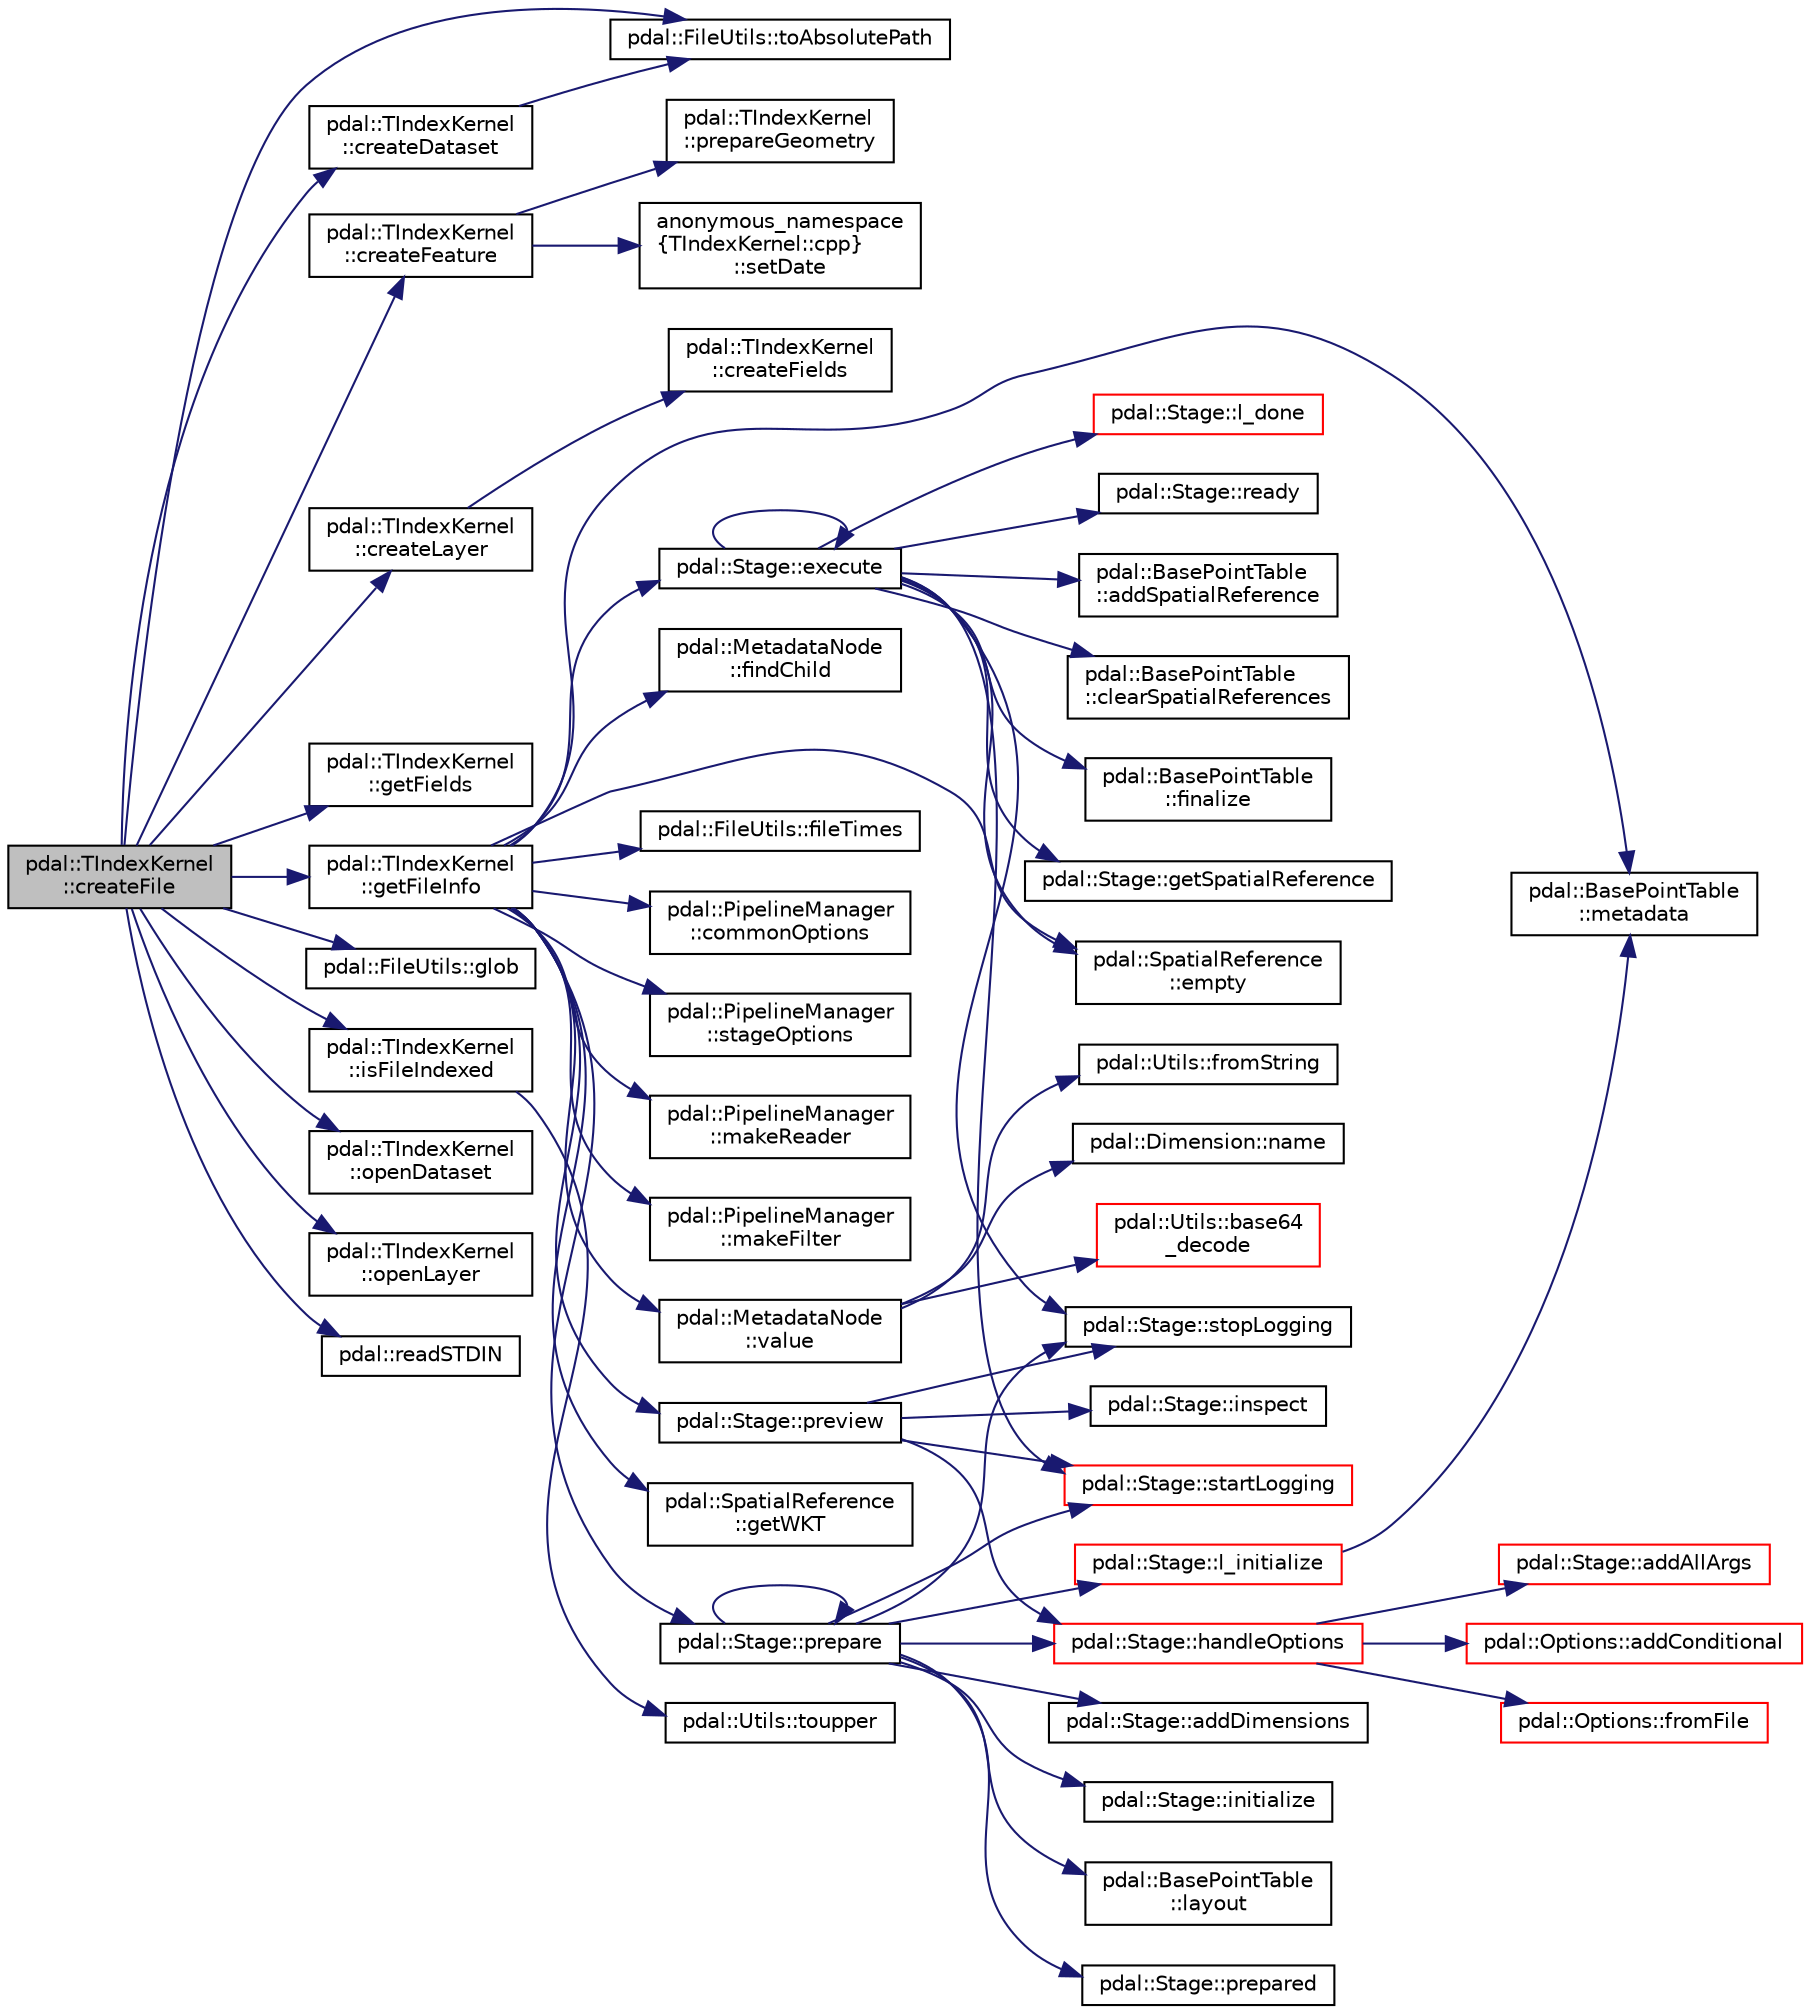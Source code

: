 digraph "pdal::TIndexKernel::createFile"
{
  edge [fontname="Helvetica",fontsize="10",labelfontname="Helvetica",labelfontsize="10"];
  node [fontname="Helvetica",fontsize="10",shape=record];
  rankdir="LR";
  Node1 [label="pdal::TIndexKernel\l::createFile",height=0.2,width=0.4,color="black", fillcolor="grey75", style="filled", fontcolor="black"];
  Node1 -> Node2 [color="midnightblue",fontsize="10",style="solid",fontname="Helvetica"];
  Node2 [label="pdal::TIndexKernel\l::createDataset",height=0.2,width=0.4,color="black", fillcolor="white", style="filled",URL="$classpdal_1_1TIndexKernel.html#ae511de33f76a080bb05de2d55340e287"];
  Node2 -> Node3 [color="midnightblue",fontsize="10",style="solid",fontname="Helvetica"];
  Node3 [label="pdal::FileUtils::toAbsolutePath",height=0.2,width=0.4,color="black", fillcolor="white", style="filled",URL="$namespacepdal_1_1FileUtils.html#a538c47da3e98daa37d68b568ca849ac9"];
  Node1 -> Node4 [color="midnightblue",fontsize="10",style="solid",fontname="Helvetica"];
  Node4 [label="pdal::TIndexKernel\l::createFeature",height=0.2,width=0.4,color="black", fillcolor="white", style="filled",URL="$classpdal_1_1TIndexKernel.html#a537134537ce3d8768886338a6c1f0b64"];
  Node4 -> Node5 [color="midnightblue",fontsize="10",style="solid",fontname="Helvetica"];
  Node5 [label="pdal::TIndexKernel\l::prepareGeometry",height=0.2,width=0.4,color="black", fillcolor="white", style="filled",URL="$classpdal_1_1TIndexKernel.html#a2519b2bf9b62ae5de923bc3bf3616fac"];
  Node4 -> Node6 [color="midnightblue",fontsize="10",style="solid",fontname="Helvetica"];
  Node6 [label="anonymous_namespace\l\{TIndexKernel::cpp\}\l::setDate",height=0.2,width=0.4,color="black", fillcolor="white", style="filled",URL="$namespaceanonymous__namespace_02TIndexKernel_8cpp_03.html#aa5dcc5b0045f0c64e1d246244b6cf9b6"];
  Node1 -> Node7 [color="midnightblue",fontsize="10",style="solid",fontname="Helvetica"];
  Node7 [label="pdal::TIndexKernel\l::createLayer",height=0.2,width=0.4,color="black", fillcolor="white", style="filled",URL="$classpdal_1_1TIndexKernel.html#a0b4559abb0baee96c620f04a9921dc6a"];
  Node7 -> Node8 [color="midnightblue",fontsize="10",style="solid",fontname="Helvetica"];
  Node8 [label="pdal::TIndexKernel\l::createFields",height=0.2,width=0.4,color="black", fillcolor="white", style="filled",URL="$classpdal_1_1TIndexKernel.html#a15c3acd7d2e1e4ca0387e757c72ddfe9"];
  Node1 -> Node9 [color="midnightblue",fontsize="10",style="solid",fontname="Helvetica"];
  Node9 [label="pdal::TIndexKernel\l::getFields",height=0.2,width=0.4,color="black", fillcolor="white", style="filled",URL="$classpdal_1_1TIndexKernel.html#aaeaace4cf110644eefb2432a46a815b3"];
  Node1 -> Node10 [color="midnightblue",fontsize="10",style="solid",fontname="Helvetica"];
  Node10 [label="pdal::TIndexKernel\l::getFileInfo",height=0.2,width=0.4,color="black", fillcolor="white", style="filled",URL="$classpdal_1_1TIndexKernel.html#a496ad191832c2af610f60ae5ef00d1d0"];
  Node10 -> Node11 [color="midnightblue",fontsize="10",style="solid",fontname="Helvetica"];
  Node11 [label="pdal::PipelineManager\l::commonOptions",height=0.2,width=0.4,color="black", fillcolor="white", style="filled",URL="$classpdal_1_1PipelineManager.html#a14f9cd803fa196fece034ccc9838ce24"];
  Node10 -> Node12 [color="midnightblue",fontsize="10",style="solid",fontname="Helvetica"];
  Node12 [label="pdal::PipelineManager\l::stageOptions",height=0.2,width=0.4,color="black", fillcolor="white", style="filled",URL="$classpdal_1_1PipelineManager.html#ace2121baba26bb17c43438584e7d2db2"];
  Node10 -> Node13 [color="midnightblue",fontsize="10",style="solid",fontname="Helvetica"];
  Node13 [label="pdal::PipelineManager\l::makeReader",height=0.2,width=0.4,color="black", fillcolor="white", style="filled",URL="$classpdal_1_1PipelineManager.html#a1ed693ba560749af6f5a20e73474b09b"];
  Node10 -> Node14 [color="midnightblue",fontsize="10",style="solid",fontname="Helvetica"];
  Node14 [label="pdal::PipelineManager\l::makeFilter",height=0.2,width=0.4,color="black", fillcolor="white", style="filled",URL="$classpdal_1_1PipelineManager.html#a8626f2e57d8d35b4e5379f36a842ccbf"];
  Node10 -> Node15 [color="midnightblue",fontsize="10",style="solid",fontname="Helvetica"];
  Node15 [label="pdal::Stage::preview",height=0.2,width=0.4,color="black", fillcolor="white", style="filled",URL="$classpdal_1_1Stage.html#a25bb5ef4315f98fb88657876077ae7e4"];
  Node15 -> Node16 [color="midnightblue",fontsize="10",style="solid",fontname="Helvetica"];
  Node16 [label="pdal::Stage::handleOptions",height=0.2,width=0.4,color="red", fillcolor="white", style="filled",URL="$classpdal_1_1Stage.html#a75f17f9b67f48f6aab1d98aadefc4d5c"];
  Node16 -> Node17 [color="midnightblue",fontsize="10",style="solid",fontname="Helvetica"];
  Node17 [label="pdal::Stage::addAllArgs",height=0.2,width=0.4,color="red", fillcolor="white", style="filled",URL="$classpdal_1_1Stage.html#a75ff99f7b665c6573e304ed4148dd99e"];
  Node16 -> Node18 [color="midnightblue",fontsize="10",style="solid",fontname="Helvetica"];
  Node18 [label="pdal::Options::addConditional",height=0.2,width=0.4,color="red", fillcolor="white", style="filled",URL="$classpdal_1_1Options.html#aab2dd4f9208512ad8c38a71ad9d2c98b"];
  Node16 -> Node19 [color="midnightblue",fontsize="10",style="solid",fontname="Helvetica"];
  Node19 [label="pdal::Options::fromFile",height=0.2,width=0.4,color="red", fillcolor="white", style="filled",URL="$classpdal_1_1Options.html#a541bdbfe72511dad8a22236f0a3cb2ab"];
  Node15 -> Node20 [color="midnightblue",fontsize="10",style="solid",fontname="Helvetica"];
  Node20 [label="pdal::Stage::inspect",height=0.2,width=0.4,color="black", fillcolor="white", style="filled",URL="$classpdal_1_1Stage.html#a8f565d9cb00479ca64eaab5f0eec78d1"];
  Node15 -> Node21 [color="midnightblue",fontsize="10",style="solid",fontname="Helvetica"];
  Node21 [label="pdal::Stage::startLogging",height=0.2,width=0.4,color="red", fillcolor="white", style="filled",URL="$classpdal_1_1Stage.html#a74cf636cb0f633411e4e40dcd718508a"];
  Node15 -> Node22 [color="midnightblue",fontsize="10",style="solid",fontname="Helvetica"];
  Node22 [label="pdal::Stage::stopLogging",height=0.2,width=0.4,color="black", fillcolor="white", style="filled",URL="$classpdal_1_1Stage.html#ae49e996fe285350923a3bf44d027adad"];
  Node10 -> Node23 [color="midnightblue",fontsize="10",style="solid",fontname="Helvetica"];
  Node23 [label="pdal::SpatialReference\l::empty",height=0.2,width=0.4,color="black", fillcolor="white", style="filled",URL="$classpdal_1_1SpatialReference.html#a48fa2f7e79ea172b62ad2e874ff01610"];
  Node10 -> Node24 [color="midnightblue",fontsize="10",style="solid",fontname="Helvetica"];
  Node24 [label="pdal::SpatialReference\l::getWKT",height=0.2,width=0.4,color="black", fillcolor="white", style="filled",URL="$classpdal_1_1SpatialReference.html#ad6242348b0fecc9662bec718d056ef39"];
  Node10 -> Node25 [color="midnightblue",fontsize="10",style="solid",fontname="Helvetica"];
  Node25 [label="pdal::Stage::prepare",height=0.2,width=0.4,color="black", fillcolor="white", style="filled",URL="$classpdal_1_1Stage.html#a4b9296a59f8852b3d08630f1086bfbea"];
  Node25 -> Node26 [color="midnightblue",fontsize="10",style="solid",fontname="Helvetica"];
  Node26 [label="pdal::Stage::addDimensions",height=0.2,width=0.4,color="black", fillcolor="white", style="filled",URL="$classpdal_1_1Stage.html#a7ec627c76e1c30fc53780bd81d08d4ad"];
  Node25 -> Node16 [color="midnightblue",fontsize="10",style="solid",fontname="Helvetica"];
  Node25 -> Node27 [color="midnightblue",fontsize="10",style="solid",fontname="Helvetica"];
  Node27 [label="pdal::Stage::initialize",height=0.2,width=0.4,color="black", fillcolor="white", style="filled",URL="$classpdal_1_1Stage.html#a5b422f842a6374b448439df99fe6e07e"];
  Node25 -> Node28 [color="midnightblue",fontsize="10",style="solid",fontname="Helvetica"];
  Node28 [label="pdal::Stage::l_initialize",height=0.2,width=0.4,color="red", fillcolor="white", style="filled",URL="$classpdal_1_1Stage.html#a6c85dfbf6a674dbc2eda76a79efada48"];
  Node28 -> Node29 [color="midnightblue",fontsize="10",style="solid",fontname="Helvetica"];
  Node29 [label="pdal::BasePointTable\l::metadata",height=0.2,width=0.4,color="black", fillcolor="white", style="filled",URL="$classpdal_1_1BasePointTable.html#a03429472e71e5dd323bc92319f4a9df6"];
  Node25 -> Node30 [color="midnightblue",fontsize="10",style="solid",fontname="Helvetica"];
  Node30 [label="pdal::BasePointTable\l::layout",height=0.2,width=0.4,color="black", fillcolor="white", style="filled",URL="$classpdal_1_1BasePointTable.html#a7e3a12a1f29e6cd10d8669ed3d07eb94"];
  Node25 -> Node25 [color="midnightblue",fontsize="10",style="solid",fontname="Helvetica"];
  Node25 -> Node31 [color="midnightblue",fontsize="10",style="solid",fontname="Helvetica"];
  Node31 [label="pdal::Stage::prepared",height=0.2,width=0.4,color="black", fillcolor="white", style="filled",URL="$classpdal_1_1Stage.html#affff6bc9dbff793d074d76333c5732dd"];
  Node25 -> Node21 [color="midnightblue",fontsize="10",style="solid",fontname="Helvetica"];
  Node25 -> Node22 [color="midnightblue",fontsize="10",style="solid",fontname="Helvetica"];
  Node10 -> Node32 [color="midnightblue",fontsize="10",style="solid",fontname="Helvetica"];
  Node32 [label="pdal::Stage::execute",height=0.2,width=0.4,color="black", fillcolor="white", style="filled",URL="$classpdal_1_1Stage.html#a1615c4aa5ec5e48f90d73f0e7a796935"];
  Node32 -> Node33 [color="midnightblue",fontsize="10",style="solid",fontname="Helvetica"];
  Node33 [label="pdal::BasePointTable\l::addSpatialReference",height=0.2,width=0.4,color="black", fillcolor="white", style="filled",URL="$classpdal_1_1BasePointTable.html#a670592aca912391f1a90073a2031e5e0"];
  Node32 -> Node34 [color="midnightblue",fontsize="10",style="solid",fontname="Helvetica"];
  Node34 [label="pdal::BasePointTable\l::clearSpatialReferences",height=0.2,width=0.4,color="black", fillcolor="white", style="filled",URL="$classpdal_1_1BasePointTable.html#aa3ed63a9e1a8897ccb7dc81a614f6141"];
  Node32 -> Node23 [color="midnightblue",fontsize="10",style="solid",fontname="Helvetica"];
  Node32 -> Node32 [color="midnightblue",fontsize="10",style="solid",fontname="Helvetica"];
  Node32 -> Node35 [color="midnightblue",fontsize="10",style="solid",fontname="Helvetica"];
  Node35 [label="pdal::BasePointTable\l::finalize",height=0.2,width=0.4,color="black", fillcolor="white", style="filled",URL="$classpdal_1_1BasePointTable.html#a2554cd260c437c9b1e4a017a28a5c7de"];
  Node32 -> Node36 [color="midnightblue",fontsize="10",style="solid",fontname="Helvetica"];
  Node36 [label="pdal::Stage::getSpatialReference",height=0.2,width=0.4,color="black", fillcolor="white", style="filled",URL="$classpdal_1_1Stage.html#a9889b4446f40daa6f4cd7bfe3c567839"];
  Node32 -> Node37 [color="midnightblue",fontsize="10",style="solid",fontname="Helvetica"];
  Node37 [label="pdal::Stage::l_done",height=0.2,width=0.4,color="red", fillcolor="white", style="filled",URL="$classpdal_1_1Stage.html#a1b00532ede55b90a7b6332a2966f5626"];
  Node32 -> Node38 [color="midnightblue",fontsize="10",style="solid",fontname="Helvetica"];
  Node38 [label="pdal::Stage::ready",height=0.2,width=0.4,color="black", fillcolor="white", style="filled",URL="$classpdal_1_1Stage.html#afb562c59c53ed8120df9106655eb2543"];
  Node32 -> Node21 [color="midnightblue",fontsize="10",style="solid",fontname="Helvetica"];
  Node32 -> Node22 [color="midnightblue",fontsize="10",style="solid",fontname="Helvetica"];
  Node10 -> Node29 [color="midnightblue",fontsize="10",style="solid",fontname="Helvetica"];
  Node10 -> Node39 [color="midnightblue",fontsize="10",style="solid",fontname="Helvetica"];
  Node39 [label="pdal::MetadataNode\l::findChild",height=0.2,width=0.4,color="black", fillcolor="white", style="filled",URL="$classpdal_1_1MetadataNode.html#a0c52985f2bedf620aea438ab1bce0af6"];
  Node10 -> Node40 [color="midnightblue",fontsize="10",style="solid",fontname="Helvetica"];
  Node40 [label="pdal::MetadataNode\l::value",height=0.2,width=0.4,color="black", fillcolor="white", style="filled",URL="$classpdal_1_1MetadataNode.html#ab5c86ccff7ced090522b31cdc6c772b6"];
  Node40 -> Node41 [color="midnightblue",fontsize="10",style="solid",fontname="Helvetica"];
  Node41 [label="pdal::Utils::base64\l_decode",height=0.2,width=0.4,color="red", fillcolor="white", style="filled",URL="$namespacepdal_1_1Utils.html#aab74b31905c5d41eaca70a73675bf407"];
  Node40 -> Node42 [color="midnightblue",fontsize="10",style="solid",fontname="Helvetica"];
  Node42 [label="pdal::Utils::fromString",height=0.2,width=0.4,color="black", fillcolor="white", style="filled",URL="$namespacepdal_1_1Utils.html#ab93520363c4224f135097c2829b4420c"];
  Node40 -> Node43 [color="midnightblue",fontsize="10",style="solid",fontname="Helvetica"];
  Node43 [label="pdal::Dimension::name",height=0.2,width=0.4,color="black", fillcolor="white", style="filled",URL="$namespacepdal_1_1Dimension.html#af3176b0b7e6b4be000317846cf7c2718"];
  Node10 -> Node44 [color="midnightblue",fontsize="10",style="solid",fontname="Helvetica"];
  Node44 [label="pdal::FileUtils::fileTimes",height=0.2,width=0.4,color="black", fillcolor="white", style="filled",URL="$namespacepdal_1_1FileUtils.html#a048c339cf27b437f7d0b371a2e81845b"];
  Node1 -> Node45 [color="midnightblue",fontsize="10",style="solid",fontname="Helvetica"];
  Node45 [label="pdal::FileUtils::glob",height=0.2,width=0.4,color="black", fillcolor="white", style="filled",URL="$namespacepdal_1_1FileUtils.html#ad3ecdcd953af7eed6e0286e3e45e1a97"];
  Node1 -> Node46 [color="midnightblue",fontsize="10",style="solid",fontname="Helvetica"];
  Node46 [label="pdal::TIndexKernel\l::isFileIndexed",height=0.2,width=0.4,color="black", fillcolor="white", style="filled",URL="$classpdal_1_1TIndexKernel.html#ac05b061cc0d95c3cc91be3a29dae96c2"];
  Node46 -> Node47 [color="midnightblue",fontsize="10",style="solid",fontname="Helvetica"];
  Node47 [label="pdal::Utils::toupper",height=0.2,width=0.4,color="black", fillcolor="white", style="filled",URL="$namespacepdal_1_1Utils.html#a28e3e2faff94b20f9908e77bc54ed983"];
  Node1 -> Node48 [color="midnightblue",fontsize="10",style="solid",fontname="Helvetica"];
  Node48 [label="pdal::TIndexKernel\l::openDataset",height=0.2,width=0.4,color="black", fillcolor="white", style="filled",URL="$classpdal_1_1TIndexKernel.html#a22f3540d63e2f591dedc76af1b7fe6cc"];
  Node1 -> Node49 [color="midnightblue",fontsize="10",style="solid",fontname="Helvetica"];
  Node49 [label="pdal::TIndexKernel\l::openLayer",height=0.2,width=0.4,color="black", fillcolor="white", style="filled",URL="$classpdal_1_1TIndexKernel.html#aed7d1fa3c7e4fe5777a2575ed4b85e04"];
  Node1 -> Node50 [color="midnightblue",fontsize="10",style="solid",fontname="Helvetica"];
  Node50 [label="pdal::readSTDIN",height=0.2,width=0.4,color="black", fillcolor="white", style="filled",URL="$namespacepdal.html#a9b41db52318a951a7cf40d4f268088e9"];
  Node1 -> Node3 [color="midnightblue",fontsize="10",style="solid",fontname="Helvetica"];
}
